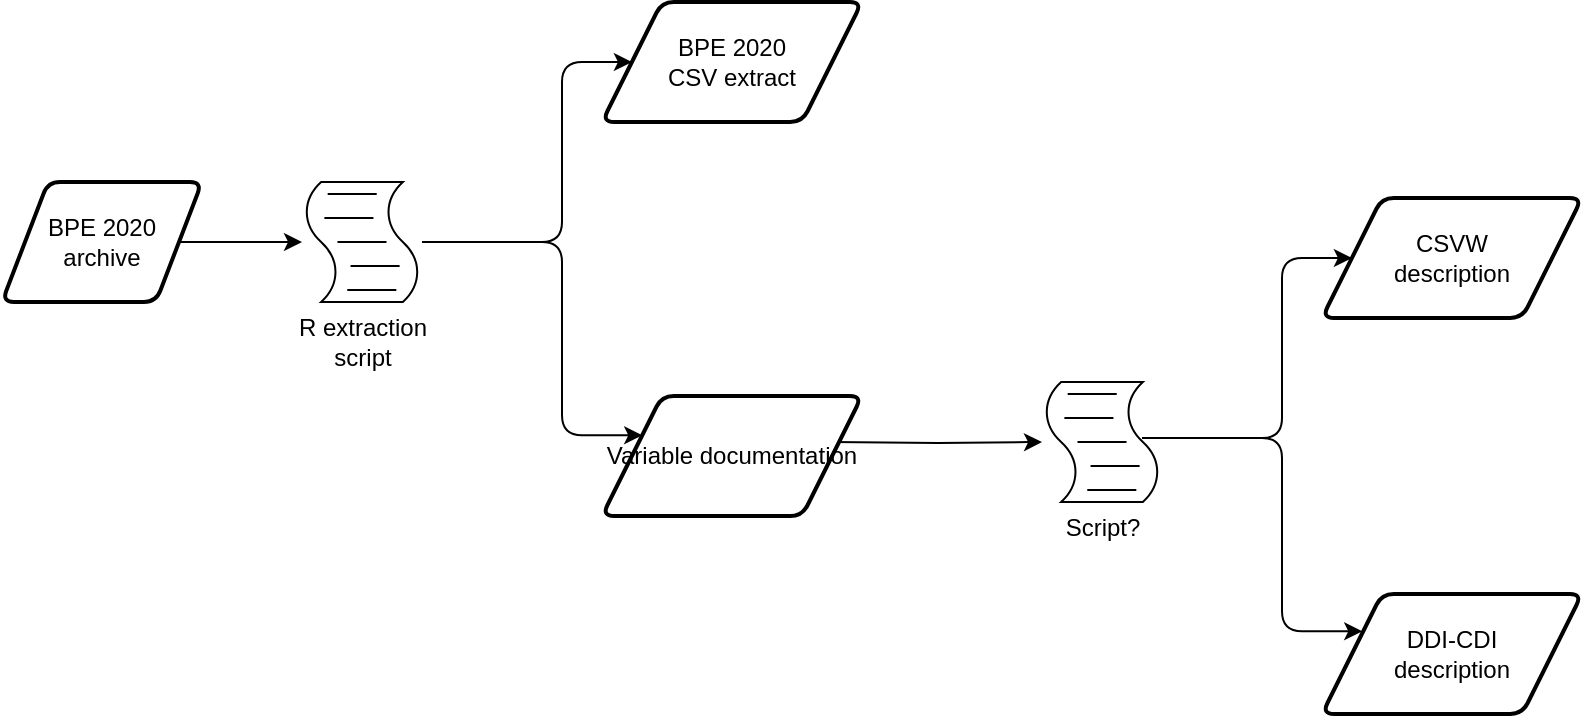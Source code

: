 <mxfile version="14.5.10" type="github"><diagram id="0zl7Rx_2QkJYzwxxg3Eo" name="Page-1"><mxGraphModel dx="1108" dy="518" grid="1" gridSize="10" guides="1" tooltips="1" connect="1" arrows="1" fold="1" page="1" pageScale="1" pageWidth="850" pageHeight="1100" math="0" shadow="0"><root><mxCell id="0"/><mxCell id="1" parent="0"/><mxCell id="g8do8oALhN3mJg33eFTk-3" style="edgeStyle=orthogonalEdgeStyle;rounded=0;orthogonalLoop=1;jettySize=auto;html=1;" edge="1" parent="1" source="g8do8oALhN3mJg33eFTk-1" target="g8do8oALhN3mJg33eFTk-2"><mxGeometry relative="1" as="geometry"/></mxCell><mxCell id="g8do8oALhN3mJg33eFTk-1" value="&lt;div&gt;BPE 2020&lt;/div&gt;&lt;div&gt;archive&lt;br&gt;&lt;/div&gt;" style="shape=parallelogram;html=1;strokeWidth=2;perimeter=parallelogramPerimeter;whiteSpace=wrap;rounded=1;arcSize=12;size=0.23;" vertex="1" parent="1"><mxGeometry x="60" y="130" width="100" height="60" as="geometry"/></mxCell><mxCell id="g8do8oALhN3mJg33eFTk-2" value="&lt;div&gt;&lt;br&gt;&lt;/div&gt;&lt;div&gt;&lt;br&gt;&lt;/div&gt;&lt;div&gt;&lt;br&gt;&lt;/div&gt;&lt;div&gt;&lt;br&gt;&lt;/div&gt;&lt;div&gt;&lt;br&gt;&lt;/div&gt;&lt;div&gt;&lt;br&gt;&lt;/div&gt;&lt;div&gt;&lt;br&gt;&lt;/div&gt;&lt;div&gt;R extraction&lt;/div&gt;&lt;div&gt;script&lt;br&gt;&lt;/div&gt;" style="shape=mxgraph.bpmn.script_task;html=1;outlineConnect=0;" vertex="1" parent="1"><mxGeometry x="210" y="130" width="60" height="60" as="geometry"/></mxCell><mxCell id="g8do8oALhN3mJg33eFTk-4" value="" style="edgeStyle=elbowEdgeStyle;elbow=horizontal;endArrow=classic;html=1;" edge="1" parent="1" source="g8do8oALhN3mJg33eFTk-2" target="g8do8oALhN3mJg33eFTk-5"><mxGeometry width="50" height="50" relative="1" as="geometry"><mxPoint x="270" y="160" as="sourcePoint"/><mxPoint x="340" y="70" as="targetPoint"/><Array as="points"><mxPoint x="340" y="70"/><mxPoint x="300" y="100"/><mxPoint x="295" y="60"/></Array></mxGeometry></mxCell><mxCell id="g8do8oALhN3mJg33eFTk-5" value="&lt;div&gt;BPE 2020&lt;/div&gt;&lt;div&gt;CSV extract&lt;br&gt;&lt;/div&gt;" style="shape=parallelogram;html=1;strokeWidth=2;perimeter=parallelogramPerimeter;whiteSpace=wrap;rounded=1;arcSize=12;size=0.23;" vertex="1" parent="1"><mxGeometry x="360" y="40" width="130" height="60" as="geometry"/></mxCell><mxCell id="g8do8oALhN3mJg33eFTk-6" value="" style="edgeStyle=elbowEdgeStyle;elbow=horizontal;endArrow=classic;html=1;entryX=0;entryY=0.25;entryDx=0;entryDy=0;" edge="1" parent="1" target="g8do8oALhN3mJg33eFTk-7"><mxGeometry width="50" height="50" relative="1" as="geometry"><mxPoint x="270" y="160" as="sourcePoint"/><mxPoint x="370" y="280" as="targetPoint"/><Array as="points"><mxPoint x="340" y="220"/><mxPoint x="300" y="220"/></Array></mxGeometry></mxCell><mxCell id="g8do8oALhN3mJg33eFTk-14" style="edgeStyle=orthogonalEdgeStyle;rounded=0;orthogonalLoop=1;jettySize=auto;html=1;" edge="1" parent="1" target="g8do8oALhN3mJg33eFTk-13"><mxGeometry relative="1" as="geometry"><mxPoint x="475" y="260" as="sourcePoint"/></mxGeometry></mxCell><mxCell id="g8do8oALhN3mJg33eFTk-7" value="Variable documentation" style="shape=parallelogram;html=1;strokeWidth=2;perimeter=parallelogramPerimeter;whiteSpace=wrap;rounded=1;arcSize=12;size=0.23;" vertex="1" parent="1"><mxGeometry x="360" y="237" width="130" height="60" as="geometry"/></mxCell><mxCell id="g8do8oALhN3mJg33eFTk-8" value="" style="edgeStyle=elbowEdgeStyle;elbow=horizontal;endArrow=classic;html=1;" edge="1" parent="1"><mxGeometry width="50" height="50" relative="1" as="geometry"><mxPoint x="630" y="258" as="sourcePoint"/><mxPoint x="734.95" y="168" as="targetPoint"/><Array as="points"><mxPoint x="700" y="168"/><mxPoint x="660" y="198"/><mxPoint x="655" y="158"/></Array></mxGeometry></mxCell><mxCell id="g8do8oALhN3mJg33eFTk-9" value="" style="edgeStyle=elbowEdgeStyle;elbow=horizontal;endArrow=classic;html=1;entryX=0;entryY=0.25;entryDx=0;entryDy=0;" edge="1" parent="1"><mxGeometry width="50" height="50" relative="1" as="geometry"><mxPoint x="630" y="258" as="sourcePoint"/><mxPoint x="740.112" y="354.641" as="targetPoint"/><Array as="points"><mxPoint x="700" y="318"/><mxPoint x="660" y="318"/></Array></mxGeometry></mxCell><mxCell id="g8do8oALhN3mJg33eFTk-10" value="CSVW&lt;br&gt;description" style="shape=parallelogram;html=1;strokeWidth=2;perimeter=parallelogramPerimeter;whiteSpace=wrap;rounded=1;arcSize=12;size=0.23;" vertex="1" parent="1"><mxGeometry x="720" y="138" width="130" height="60" as="geometry"/></mxCell><mxCell id="g8do8oALhN3mJg33eFTk-11" value="DDI-CDI&lt;br&gt;description" style="shape=parallelogram;html=1;strokeWidth=2;perimeter=parallelogramPerimeter;whiteSpace=wrap;rounded=1;arcSize=12;size=0.23;" vertex="1" parent="1"><mxGeometry x="720" y="336" width="130" height="60" as="geometry"/></mxCell><mxCell id="g8do8oALhN3mJg33eFTk-13" value="&lt;div&gt;&lt;br&gt;&lt;/div&gt;&lt;div&gt;&lt;br&gt;&lt;/div&gt;&lt;div&gt;&lt;br&gt;&lt;/div&gt;&lt;div&gt;&lt;br&gt;&lt;/div&gt;&lt;div&gt;&lt;br&gt;&lt;/div&gt;&lt;div&gt;&lt;br&gt;&lt;/div&gt;&lt;div&gt;Script?&lt;br&gt;&lt;/div&gt;" style="shape=mxgraph.bpmn.script_task;html=1;outlineConnect=0;" vertex="1" parent="1"><mxGeometry x="580" y="230" width="60" height="60" as="geometry"/></mxCell></root></mxGraphModel></diagram></mxfile>